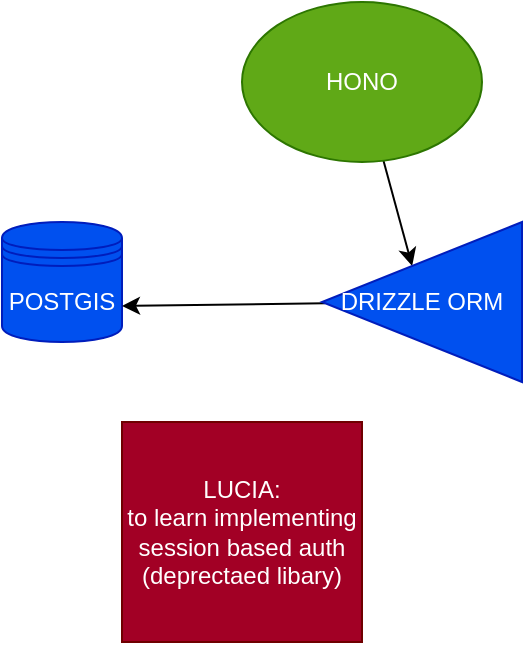<mxfile>
    <diagram id="zRFz4WdjBZz7PcNGRG8a" name="Page-1">
        <mxGraphModel dx="256" dy="521" grid="1" gridSize="10" guides="1" tooltips="1" connect="1" arrows="1" fold="1" page="1" pageScale="1" pageWidth="850" pageHeight="1100" math="0" shadow="0">
            <root>
                <mxCell id="0"/>
                <mxCell id="1" parent="0"/>
                <mxCell id="8" style="edgeStyle=none;html=1;" edge="1" parent="1" source="2" target="4">
                    <mxGeometry relative="1" as="geometry"/>
                </mxCell>
                <mxCell id="2" value="HONO" style="ellipse;whiteSpace=wrap;html=1;fillColor=#60a917;fontColor=#ffffff;strokeColor=#2D7600;" vertex="1" parent="1">
                    <mxGeometry x="120" width="120" height="80" as="geometry"/>
                </mxCell>
                <mxCell id="3" value="POSTGIS" style="shape=datastore;whiteSpace=wrap;html=1;fillColor=#0050ef;fontColor=#ffffff;strokeColor=#001DBC;" vertex="1" parent="1">
                    <mxGeometry y="110" width="60" height="60" as="geometry"/>
                </mxCell>
                <mxCell id="7" style="edgeStyle=none;html=1;entryX=1;entryY=0.7;entryDx=0;entryDy=0;" edge="1" parent="1" source="4" target="3">
                    <mxGeometry relative="1" as="geometry"/>
                </mxCell>
                <mxCell id="4" value="DRIZZLE ORM" style="triangle;whiteSpace=wrap;html=1;direction=west;fillColor=#0050ef;fontColor=#ffffff;strokeColor=#001DBC;" vertex="1" parent="1">
                    <mxGeometry x="160" y="110" width="100" height="80" as="geometry"/>
                </mxCell>
                <mxCell id="5" value="LUCIA:&lt;br&gt;to learn implementing session based auth&lt;br&gt;(deprectaed libary)" style="rounded=0;whiteSpace=wrap;html=1;fillColor=#a20025;fontColor=#ffffff;strokeColor=#6F0000;" vertex="1" parent="1">
                    <mxGeometry x="60" y="210" width="120" height="110" as="geometry"/>
                </mxCell>
            </root>
        </mxGraphModel>
    </diagram>
</mxfile>